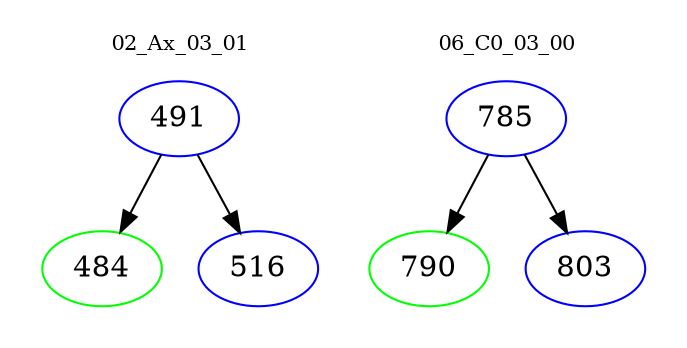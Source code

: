 digraph{
subgraph cluster_0 {
color = white
label = "02_Ax_03_01";
fontsize=10;
T0_491 [label="491", color="blue"]
T0_491 -> T0_484 [color="black"]
T0_484 [label="484", color="green"]
T0_491 -> T0_516 [color="black"]
T0_516 [label="516", color="blue"]
}
subgraph cluster_1 {
color = white
label = "06_C0_03_00";
fontsize=10;
T1_785 [label="785", color="blue"]
T1_785 -> T1_790 [color="black"]
T1_790 [label="790", color="green"]
T1_785 -> T1_803 [color="black"]
T1_803 [label="803", color="blue"]
}
}
